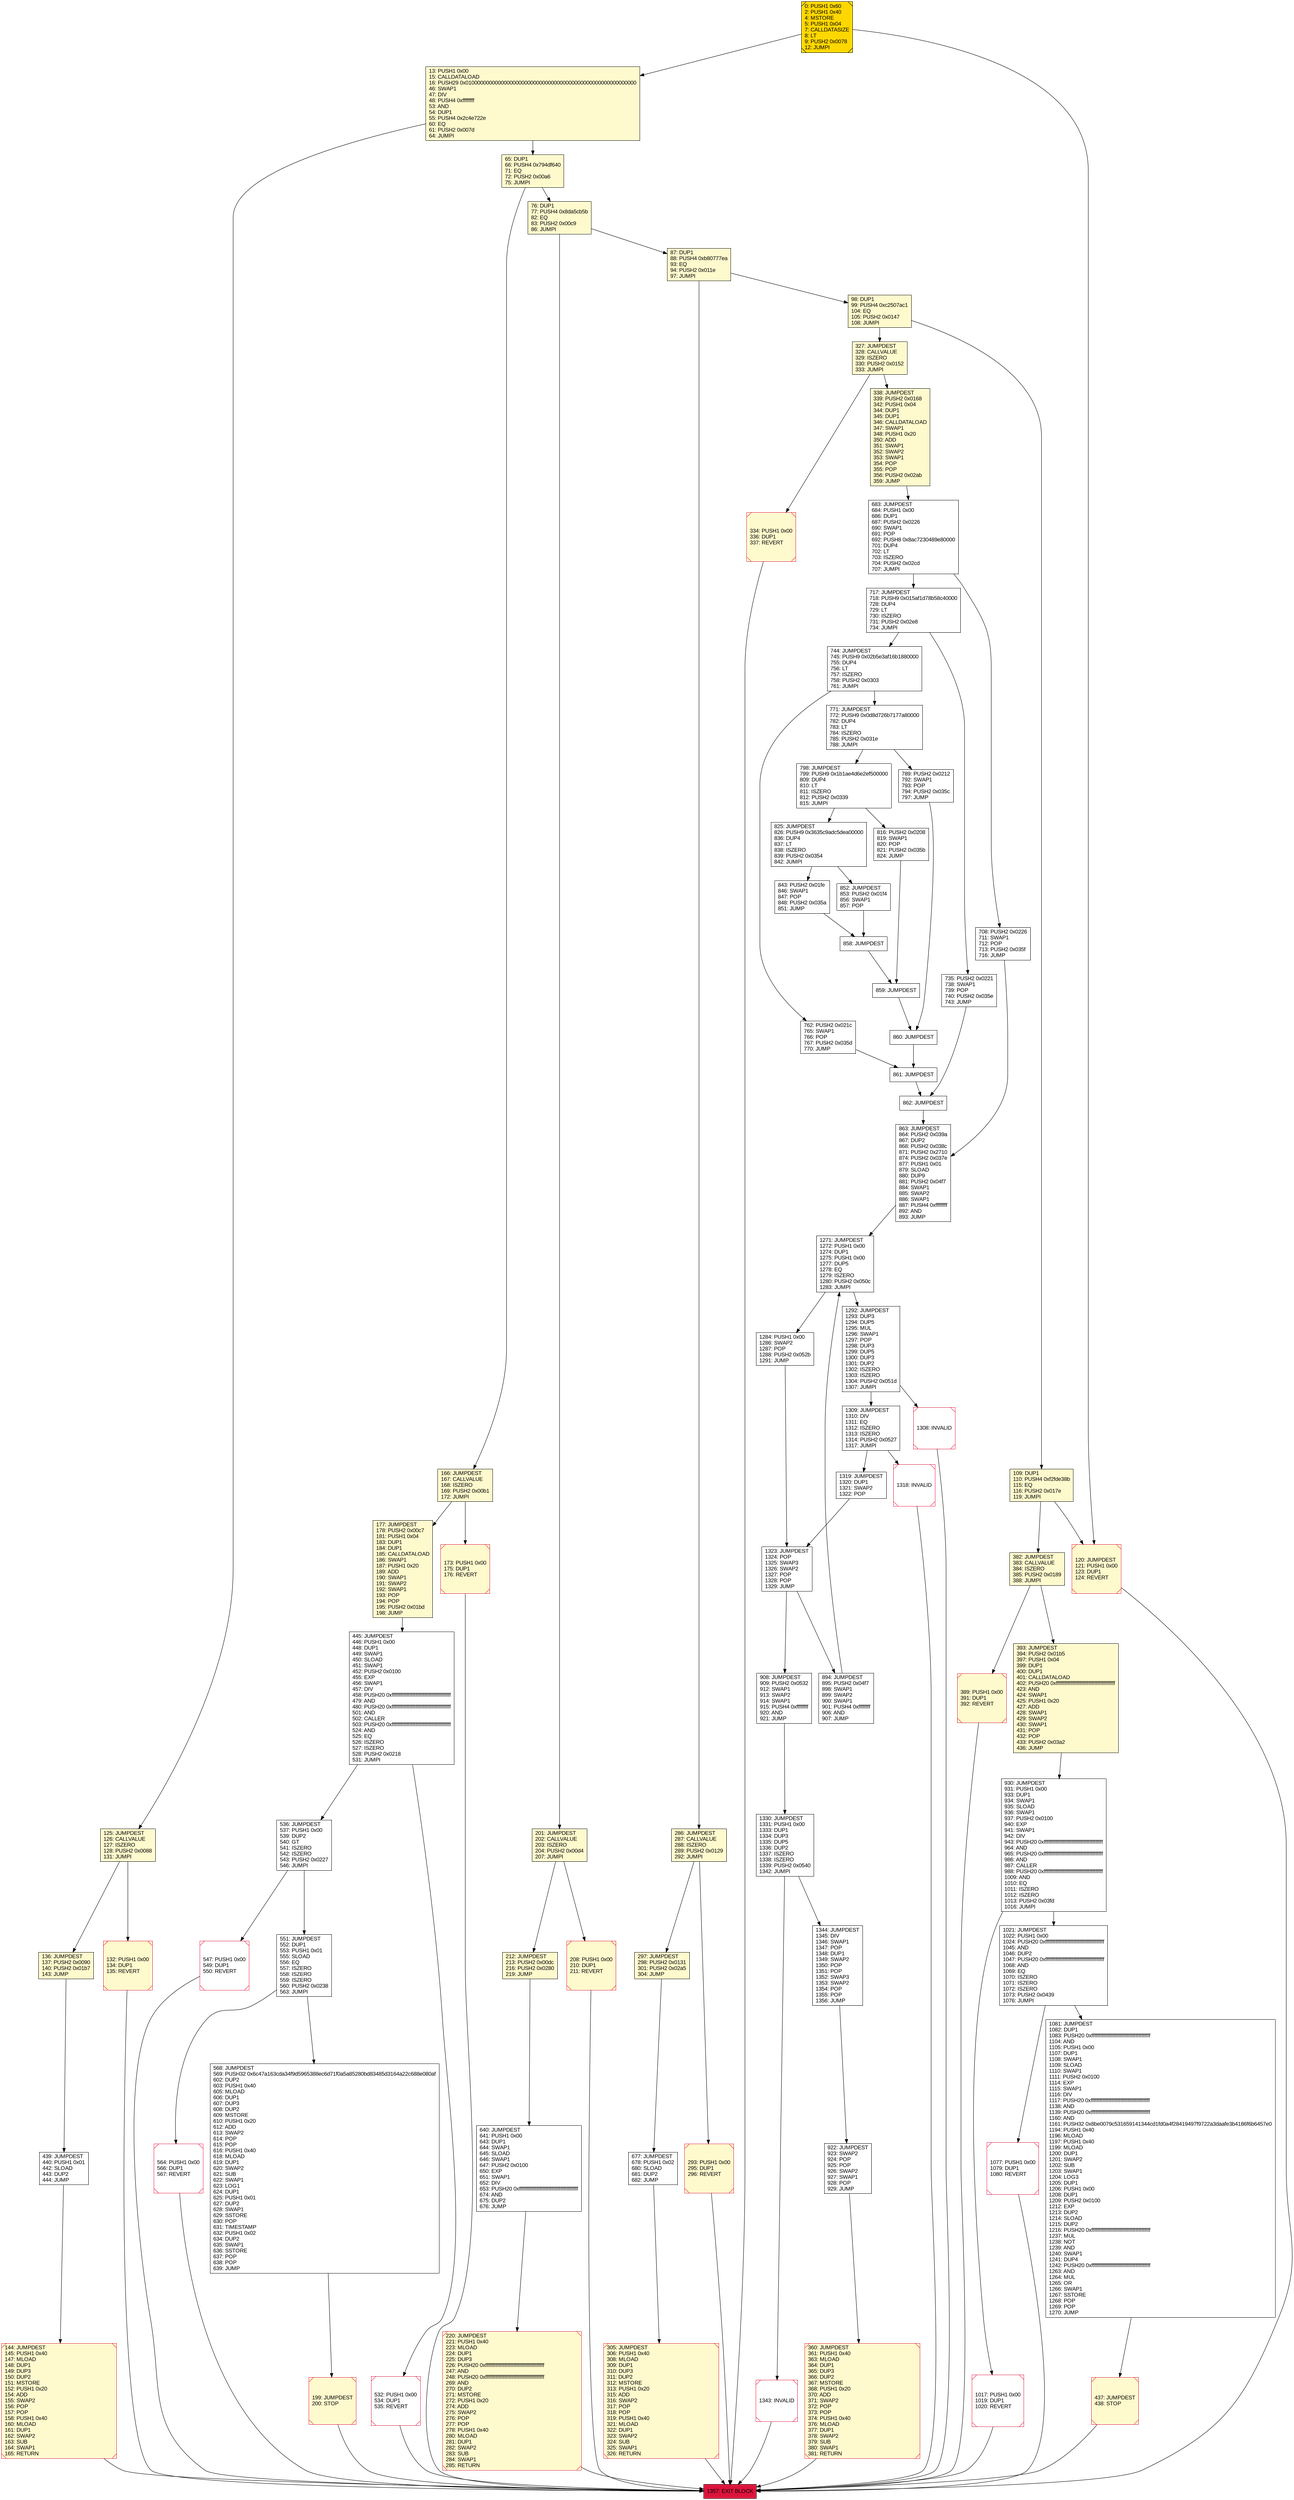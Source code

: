 digraph G {
bgcolor=transparent rankdir=UD;
node [shape=box style=filled color=black fillcolor=white fontname=arial fontcolor=black];
1343 [label="1343: INVALID\l" shape=Msquare color=crimson ];
305 [label="305: JUMPDEST\l306: PUSH1 0x40\l308: MLOAD\l309: DUP1\l310: DUP3\l311: DUP2\l312: MSTORE\l313: PUSH1 0x20\l315: ADD\l316: SWAP2\l317: POP\l318: POP\l319: PUSH1 0x40\l321: MLOAD\l322: DUP1\l323: SWAP2\l324: SUB\l325: SWAP1\l326: RETURN\l" fillcolor=lemonchiffon shape=Msquare color=crimson ];
547 [label="547: PUSH1 0x00\l549: DUP1\l550: REVERT\l" shape=Msquare color=crimson ];
293 [label="293: PUSH1 0x00\l295: DUP1\l296: REVERT\l" fillcolor=lemonchiffon shape=Msquare color=crimson ];
393 [label="393: JUMPDEST\l394: PUSH2 0x01b5\l397: PUSH1 0x04\l399: DUP1\l400: DUP1\l401: CALLDATALOAD\l402: PUSH20 0xffffffffffffffffffffffffffffffffffffffff\l423: AND\l424: SWAP1\l425: PUSH1 0x20\l427: ADD\l428: SWAP1\l429: SWAP2\l430: SWAP1\l431: POP\l432: POP\l433: PUSH2 0x03a2\l436: JUMP\l" fillcolor=lemonchiffon ];
173 [label="173: PUSH1 0x00\l175: DUP1\l176: REVERT\l" fillcolor=lemonchiffon shape=Msquare color=crimson ];
1323 [label="1323: JUMPDEST\l1324: POP\l1325: SWAP3\l1326: SWAP2\l1327: POP\l1328: POP\l1329: JUMP\l" ];
825 [label="825: JUMPDEST\l826: PUSH9 0x3635c9adc5dea00000\l836: DUP4\l837: LT\l838: ISZERO\l839: PUSH2 0x0354\l842: JUMPI\l" ];
125 [label="125: JUMPDEST\l126: CALLVALUE\l127: ISZERO\l128: PUSH2 0x0088\l131: JUMPI\l" fillcolor=lemonchiffon ];
220 [label="220: JUMPDEST\l221: PUSH1 0x40\l223: MLOAD\l224: DUP1\l225: DUP3\l226: PUSH20 0xffffffffffffffffffffffffffffffffffffffff\l247: AND\l248: PUSH20 0xffffffffffffffffffffffffffffffffffffffff\l269: AND\l270: DUP2\l271: MSTORE\l272: PUSH1 0x20\l274: ADD\l275: SWAP2\l276: POP\l277: POP\l278: PUSH1 0x40\l280: MLOAD\l281: DUP1\l282: SWAP2\l283: SUB\l284: SWAP1\l285: RETURN\l" fillcolor=lemonchiffon shape=Msquare color=crimson ];
536 [label="536: JUMPDEST\l537: PUSH1 0x00\l539: DUP2\l540: GT\l541: ISZERO\l542: ISZERO\l543: PUSH2 0x0227\l546: JUMPI\l" ];
861 [label="861: JUMPDEST\l" ];
1319 [label="1319: JUMPDEST\l1320: DUP1\l1321: SWAP2\l1322: POP\l" ];
860 [label="860: JUMPDEST\l" ];
862 [label="862: JUMPDEST\l" ];
1284 [label="1284: PUSH1 0x00\l1286: SWAP2\l1287: POP\l1288: PUSH2 0x052b\l1291: JUMP\l" ];
1077 [label="1077: PUSH1 0x00\l1079: DUP1\l1080: REVERT\l" shape=Msquare color=crimson ];
297 [label="297: JUMPDEST\l298: PUSH2 0x0131\l301: PUSH2 0x02a5\l304: JUMP\l" fillcolor=lemonchiffon ];
564 [label="564: PUSH1 0x00\l566: DUP1\l567: REVERT\l" shape=Msquare color=crimson ];
859 [label="859: JUMPDEST\l" ];
1330 [label="1330: JUMPDEST\l1331: PUSH1 0x00\l1333: DUP1\l1334: DUP3\l1335: DUP5\l1336: DUP2\l1337: ISZERO\l1338: ISZERO\l1339: PUSH2 0x0540\l1342: JUMPI\l" ];
858 [label="858: JUMPDEST\l" ];
1318 [label="1318: INVALID\l" shape=Msquare color=crimson ];
568 [label="568: JUMPDEST\l569: PUSH32 0x6c47a163cda34f9d5965388ec6d71f0a5a85280bd83485d3164a22c688e080af\l602: DUP2\l603: PUSH1 0x40\l605: MLOAD\l606: DUP1\l607: DUP3\l608: DUP2\l609: MSTORE\l610: PUSH1 0x20\l612: ADD\l613: SWAP2\l614: POP\l615: POP\l616: PUSH1 0x40\l618: MLOAD\l619: DUP1\l620: SWAP2\l621: SUB\l622: SWAP1\l623: LOG1\l624: DUP1\l625: PUSH1 0x01\l627: DUP2\l628: SWAP1\l629: SSTORE\l630: POP\l631: TIMESTAMP\l632: PUSH1 0x02\l634: DUP2\l635: SWAP1\l636: SSTORE\l637: POP\l638: POP\l639: JUMP\l" ];
136 [label="136: JUMPDEST\l137: PUSH2 0x0090\l140: PUSH2 0x01b7\l143: JUMP\l" fillcolor=lemonchiffon ];
894 [label="894: JUMPDEST\l895: PUSH2 0x04f7\l898: SWAP1\l899: SWAP2\l900: SWAP1\l901: PUSH4 0xffffffff\l906: AND\l907: JUMP\l" ];
437 [label="437: JUMPDEST\l438: STOP\l" fillcolor=lemonchiffon shape=Msquare color=crimson ];
1021 [label="1021: JUMPDEST\l1022: PUSH1 0x00\l1024: PUSH20 0xffffffffffffffffffffffffffffffffffffffff\l1045: AND\l1046: DUP2\l1047: PUSH20 0xffffffffffffffffffffffffffffffffffffffff\l1068: AND\l1069: EQ\l1070: ISZERO\l1071: ISZERO\l1072: ISZERO\l1073: PUSH2 0x0439\l1076: JUMPI\l" ];
327 [label="327: JUMPDEST\l328: CALLVALUE\l329: ISZERO\l330: PUSH2 0x0152\l333: JUMPI\l" fillcolor=lemonchiffon ];
144 [label="144: JUMPDEST\l145: PUSH1 0x40\l147: MLOAD\l148: DUP1\l149: DUP3\l150: DUP2\l151: MSTORE\l152: PUSH1 0x20\l154: ADD\l155: SWAP2\l156: POP\l157: POP\l158: PUSH1 0x40\l160: MLOAD\l161: DUP1\l162: SWAP2\l163: SUB\l164: SWAP1\l165: RETURN\l" fillcolor=lemonchiffon shape=Msquare color=crimson ];
762 [label="762: PUSH2 0x021c\l765: SWAP1\l766: POP\l767: PUSH2 0x035d\l770: JUMP\l" ];
1308 [label="1308: INVALID\l" shape=Msquare color=crimson ];
389 [label="389: PUSH1 0x00\l391: DUP1\l392: REVERT\l" fillcolor=lemonchiffon shape=Msquare color=crimson ];
132 [label="132: PUSH1 0x00\l134: DUP1\l135: REVERT\l" fillcolor=lemonchiffon shape=Msquare color=crimson ];
798 [label="798: JUMPDEST\l799: PUSH9 0x1b1ae4d6e2ef500000\l809: DUP4\l810: LT\l811: ISZERO\l812: PUSH2 0x0339\l815: JUMPI\l" ];
744 [label="744: JUMPDEST\l745: PUSH9 0x02b5e3af16b1880000\l755: DUP4\l756: LT\l757: ISZERO\l758: PUSH2 0x0303\l761: JUMPI\l" ];
166 [label="166: JUMPDEST\l167: CALLVALUE\l168: ISZERO\l169: PUSH2 0x00b1\l172: JUMPI\l" fillcolor=lemonchiffon ];
109 [label="109: DUP1\l110: PUSH4 0xf2fde38b\l115: EQ\l116: PUSH2 0x017e\l119: JUMPI\l" fillcolor=lemonchiffon ];
98 [label="98: DUP1\l99: PUSH4 0xc2507ac1\l104: EQ\l105: PUSH2 0x0147\l108: JUMPI\l" fillcolor=lemonchiffon ];
708 [label="708: PUSH2 0x0226\l711: SWAP1\l712: POP\l713: PUSH2 0x035f\l716: JUMP\l" ];
1292 [label="1292: JUMPDEST\l1293: DUP3\l1294: DUP5\l1295: MUL\l1296: SWAP1\l1297: POP\l1298: DUP3\l1299: DUP5\l1300: DUP3\l1301: DUP2\l1302: ISZERO\l1303: ISZERO\l1304: PUSH2 0x051d\l1307: JUMPI\l" ];
445 [label="445: JUMPDEST\l446: PUSH1 0x00\l448: DUP1\l449: SWAP1\l450: SLOAD\l451: SWAP1\l452: PUSH2 0x0100\l455: EXP\l456: SWAP1\l457: DIV\l458: PUSH20 0xffffffffffffffffffffffffffffffffffffffff\l479: AND\l480: PUSH20 0xffffffffffffffffffffffffffffffffffffffff\l501: AND\l502: CALLER\l503: PUSH20 0xffffffffffffffffffffffffffffffffffffffff\l524: AND\l525: EQ\l526: ISZERO\l527: ISZERO\l528: PUSH2 0x0218\l531: JUMPI\l" ];
212 [label="212: JUMPDEST\l213: PUSH2 0x00dc\l216: PUSH2 0x0280\l219: JUMP\l" fillcolor=lemonchiffon ];
532 [label="532: PUSH1 0x00\l534: DUP1\l535: REVERT\l" shape=Msquare color=crimson ];
640 [label="640: JUMPDEST\l641: PUSH1 0x00\l643: DUP1\l644: SWAP1\l645: SLOAD\l646: SWAP1\l647: PUSH2 0x0100\l650: EXP\l651: SWAP1\l652: DIV\l653: PUSH20 0xffffffffffffffffffffffffffffffffffffffff\l674: AND\l675: DUP2\l676: JUMP\l" ];
1309 [label="1309: JUMPDEST\l1310: DIV\l1311: EQ\l1312: ISZERO\l1313: ISZERO\l1314: PUSH2 0x0527\l1317: JUMPI\l" ];
1271 [label="1271: JUMPDEST\l1272: PUSH1 0x00\l1274: DUP1\l1275: PUSH1 0x00\l1277: DUP5\l1278: EQ\l1279: ISZERO\l1280: PUSH2 0x050c\l1283: JUMPI\l" ];
735 [label="735: PUSH2 0x0221\l738: SWAP1\l739: POP\l740: PUSH2 0x035e\l743: JUMP\l" ];
76 [label="76: DUP1\l77: PUSH4 0x8da5cb5b\l82: EQ\l83: PUSH2 0x00c9\l86: JUMPI\l" fillcolor=lemonchiffon ];
286 [label="286: JUMPDEST\l287: CALLVALUE\l288: ISZERO\l289: PUSH2 0x0129\l292: JUMPI\l" fillcolor=lemonchiffon ];
816 [label="816: PUSH2 0x0208\l819: SWAP1\l820: POP\l821: PUSH2 0x035b\l824: JUMP\l" ];
201 [label="201: JUMPDEST\l202: CALLVALUE\l203: ISZERO\l204: PUSH2 0x00d4\l207: JUMPI\l" fillcolor=lemonchiffon ];
13 [label="13: PUSH1 0x00\l15: CALLDATALOAD\l16: PUSH29 0x0100000000000000000000000000000000000000000000000000000000\l46: SWAP1\l47: DIV\l48: PUSH4 0xffffffff\l53: AND\l54: DUP1\l55: PUSH4 0x2c4e722e\l60: EQ\l61: PUSH2 0x007d\l64: JUMPI\l" fillcolor=lemonchiffon ];
177 [label="177: JUMPDEST\l178: PUSH2 0x00c7\l181: PUSH1 0x04\l183: DUP1\l184: DUP1\l185: CALLDATALOAD\l186: SWAP1\l187: PUSH1 0x20\l189: ADD\l190: SWAP1\l191: SWAP2\l192: SWAP1\l193: POP\l194: POP\l195: PUSH2 0x01bd\l198: JUMP\l" fillcolor=lemonchiffon ];
789 [label="789: PUSH2 0x0212\l792: SWAP1\l793: POP\l794: PUSH2 0x035c\l797: JUMP\l" ];
1081 [label="1081: JUMPDEST\l1082: DUP1\l1083: PUSH20 0xffffffffffffffffffffffffffffffffffffffff\l1104: AND\l1105: PUSH1 0x00\l1107: DUP1\l1108: SWAP1\l1109: SLOAD\l1110: SWAP1\l1111: PUSH2 0x0100\l1114: EXP\l1115: SWAP1\l1116: DIV\l1117: PUSH20 0xffffffffffffffffffffffffffffffffffffffff\l1138: AND\l1139: PUSH20 0xffffffffffffffffffffffffffffffffffffffff\l1160: AND\l1161: PUSH32 0x8be0079c531659141344cd1fd0a4f28419497f9722a3daafe3b4186f6b6457e0\l1194: PUSH1 0x40\l1196: MLOAD\l1197: PUSH1 0x40\l1199: MLOAD\l1200: DUP1\l1201: SWAP2\l1202: SUB\l1203: SWAP1\l1204: LOG3\l1205: DUP1\l1206: PUSH1 0x00\l1208: DUP1\l1209: PUSH2 0x0100\l1212: EXP\l1213: DUP2\l1214: SLOAD\l1215: DUP2\l1216: PUSH20 0xffffffffffffffffffffffffffffffffffffffff\l1237: MUL\l1238: NOT\l1239: AND\l1240: SWAP1\l1241: DUP4\l1242: PUSH20 0xffffffffffffffffffffffffffffffffffffffff\l1263: AND\l1264: MUL\l1265: OR\l1266: SWAP1\l1267: SSTORE\l1268: POP\l1269: POP\l1270: JUMP\l" ];
1357 [label="1357: EXIT BLOCK\l" fillcolor=crimson ];
771 [label="771: JUMPDEST\l772: PUSH9 0x0d8d726b7177a80000\l782: DUP4\l783: LT\l784: ISZERO\l785: PUSH2 0x031e\l788: JUMPI\l" ];
199 [label="199: JUMPDEST\l200: STOP\l" fillcolor=lemonchiffon shape=Msquare color=crimson ];
922 [label="922: JUMPDEST\l923: SWAP2\l924: POP\l925: POP\l926: SWAP2\l927: SWAP1\l928: POP\l929: JUMP\l" ];
1017 [label="1017: PUSH1 0x00\l1019: DUP1\l1020: REVERT\l" shape=Msquare color=crimson ];
677 [label="677: JUMPDEST\l678: PUSH1 0x02\l680: SLOAD\l681: DUP2\l682: JUMP\l" ];
360 [label="360: JUMPDEST\l361: PUSH1 0x40\l363: MLOAD\l364: DUP1\l365: DUP3\l366: DUP2\l367: MSTORE\l368: PUSH1 0x20\l370: ADD\l371: SWAP2\l372: POP\l373: POP\l374: PUSH1 0x40\l376: MLOAD\l377: DUP1\l378: SWAP2\l379: SUB\l380: SWAP1\l381: RETURN\l" fillcolor=lemonchiffon shape=Msquare color=crimson ];
843 [label="843: PUSH2 0x01fe\l846: SWAP1\l847: POP\l848: PUSH2 0x035a\l851: JUMP\l" ];
717 [label="717: JUMPDEST\l718: PUSH9 0x015af1d78b58c40000\l728: DUP4\l729: LT\l730: ISZERO\l731: PUSH2 0x02e8\l734: JUMPI\l" ];
439 [label="439: JUMPDEST\l440: PUSH1 0x01\l442: SLOAD\l443: DUP2\l444: JUMP\l" ];
908 [label="908: JUMPDEST\l909: PUSH2 0x0532\l912: SWAP1\l913: SWAP2\l914: SWAP1\l915: PUSH4 0xffffffff\l920: AND\l921: JUMP\l" ];
382 [label="382: JUMPDEST\l383: CALLVALUE\l384: ISZERO\l385: PUSH2 0x0189\l388: JUMPI\l" fillcolor=lemonchiffon ];
852 [label="852: JUMPDEST\l853: PUSH2 0x01f4\l856: SWAP1\l857: POP\l" ];
930 [label="930: JUMPDEST\l931: PUSH1 0x00\l933: DUP1\l934: SWAP1\l935: SLOAD\l936: SWAP1\l937: PUSH2 0x0100\l940: EXP\l941: SWAP1\l942: DIV\l943: PUSH20 0xffffffffffffffffffffffffffffffffffffffff\l964: AND\l965: PUSH20 0xffffffffffffffffffffffffffffffffffffffff\l986: AND\l987: CALLER\l988: PUSH20 0xffffffffffffffffffffffffffffffffffffffff\l1009: AND\l1010: EQ\l1011: ISZERO\l1012: ISZERO\l1013: PUSH2 0x03fd\l1016: JUMPI\l" ];
1344 [label="1344: JUMPDEST\l1345: DIV\l1346: SWAP1\l1347: POP\l1348: DUP1\l1349: SWAP2\l1350: POP\l1351: POP\l1352: SWAP3\l1353: SWAP2\l1354: POP\l1355: POP\l1356: JUMP\l" ];
683 [label="683: JUMPDEST\l684: PUSH1 0x00\l686: DUP1\l687: PUSH2 0x0226\l690: SWAP1\l691: POP\l692: PUSH8 0x8ac7230489e80000\l701: DUP4\l702: LT\l703: ISZERO\l704: PUSH2 0x02cd\l707: JUMPI\l" ];
334 [label="334: PUSH1 0x00\l336: DUP1\l337: REVERT\l" fillcolor=lemonchiffon shape=Msquare color=crimson ];
0 [label="0: PUSH1 0x60\l2: PUSH1 0x40\l4: MSTORE\l5: PUSH1 0x04\l7: CALLDATASIZE\l8: LT\l9: PUSH2 0x0078\l12: JUMPI\l" fillcolor=lemonchiffon shape=Msquare fillcolor=gold ];
87 [label="87: DUP1\l88: PUSH4 0xb80777ea\l93: EQ\l94: PUSH2 0x011e\l97: JUMPI\l" fillcolor=lemonchiffon ];
208 [label="208: PUSH1 0x00\l210: DUP1\l211: REVERT\l" fillcolor=lemonchiffon shape=Msquare color=crimson ];
338 [label="338: JUMPDEST\l339: PUSH2 0x0168\l342: PUSH1 0x04\l344: DUP1\l345: DUP1\l346: CALLDATALOAD\l347: SWAP1\l348: PUSH1 0x20\l350: ADD\l351: SWAP1\l352: SWAP2\l353: SWAP1\l354: POP\l355: POP\l356: PUSH2 0x02ab\l359: JUMP\l" fillcolor=lemonchiffon ];
65 [label="65: DUP1\l66: PUSH4 0x794df640\l71: EQ\l72: PUSH2 0x00a6\l75: JUMPI\l" fillcolor=lemonchiffon ];
551 [label="551: JUMPDEST\l552: DUP1\l553: PUSH1 0x01\l555: SLOAD\l556: EQ\l557: ISZERO\l558: ISZERO\l559: ISZERO\l560: PUSH2 0x0238\l563: JUMPI\l" ];
863 [label="863: JUMPDEST\l864: PUSH2 0x039a\l867: DUP2\l868: PUSH2 0x038c\l871: PUSH2 0x2710\l874: PUSH2 0x037e\l877: PUSH1 0x01\l879: SLOAD\l880: DUP9\l881: PUSH2 0x04f7\l884: SWAP1\l885: SWAP2\l886: SWAP1\l887: PUSH4 0xffffffff\l892: AND\l893: JUMP\l" ];
120 [label="120: JUMPDEST\l121: PUSH1 0x00\l123: DUP1\l124: REVERT\l" fillcolor=lemonchiffon shape=Msquare color=crimson ];
98 -> 109;
858 -> 859;
860 -> 861;
861 -> 862;
212 -> 640;
744 -> 762;
445 -> 532;
859 -> 860;
922 -> 360;
98 -> 327;
536 -> 547;
683 -> 717;
125 -> 136;
1292 -> 1308;
1323 -> 894;
1017 -> 1357;
1330 -> 1343;
771 -> 789;
199 -> 1357;
1284 -> 1323;
166 -> 173;
894 -> 1271;
1271 -> 1284;
87 -> 286;
120 -> 1357;
76 -> 87;
762 -> 861;
930 -> 1017;
65 -> 76;
1021 -> 1077;
201 -> 208;
640 -> 220;
208 -> 1357;
445 -> 536;
173 -> 1357;
863 -> 1271;
286 -> 293;
717 -> 744;
109 -> 382;
327 -> 334;
825 -> 843;
816 -> 859;
708 -> 863;
87 -> 98;
677 -> 305;
789 -> 860;
166 -> 177;
798 -> 816;
551 -> 564;
132 -> 1357;
389 -> 1357;
825 -> 852;
1081 -> 437;
382 -> 393;
437 -> 1357;
1323 -> 908;
551 -> 568;
144 -> 1357;
771 -> 798;
744 -> 771;
536 -> 551;
136 -> 439;
76 -> 201;
1271 -> 1292;
1292 -> 1309;
0 -> 120;
360 -> 1357;
338 -> 683;
1319 -> 1323;
1309 -> 1318;
334 -> 1357;
1309 -> 1319;
125 -> 132;
798 -> 825;
735 -> 862;
0 -> 13;
13 -> 65;
1344 -> 922;
382 -> 389;
220 -> 1357;
439 -> 144;
13 -> 125;
683 -> 708;
568 -> 199;
843 -> 858;
293 -> 1357;
297 -> 677;
930 -> 1021;
1343 -> 1357;
305 -> 1357;
547 -> 1357;
286 -> 297;
1318 -> 1357;
109 -> 120;
327 -> 338;
564 -> 1357;
1077 -> 1357;
65 -> 166;
717 -> 735;
393 -> 930;
1021 -> 1081;
862 -> 863;
1308 -> 1357;
852 -> 858;
201 -> 212;
908 -> 1330;
532 -> 1357;
1330 -> 1344;
177 -> 445;
}